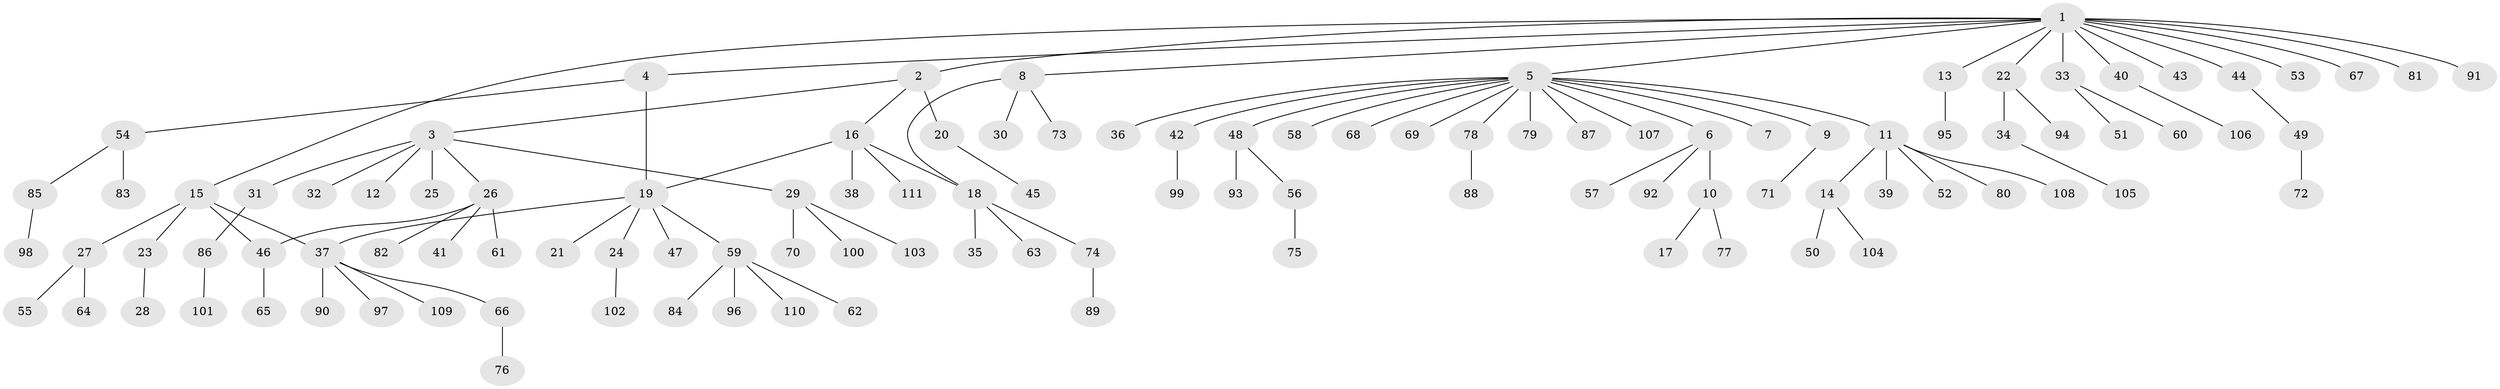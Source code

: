 // Generated by graph-tools (version 1.1) at 2025/35/03/09/25 02:35:18]
// undirected, 111 vertices, 114 edges
graph export_dot {
graph [start="1"]
  node [color=gray90,style=filled];
  1;
  2;
  3;
  4;
  5;
  6;
  7;
  8;
  9;
  10;
  11;
  12;
  13;
  14;
  15;
  16;
  17;
  18;
  19;
  20;
  21;
  22;
  23;
  24;
  25;
  26;
  27;
  28;
  29;
  30;
  31;
  32;
  33;
  34;
  35;
  36;
  37;
  38;
  39;
  40;
  41;
  42;
  43;
  44;
  45;
  46;
  47;
  48;
  49;
  50;
  51;
  52;
  53;
  54;
  55;
  56;
  57;
  58;
  59;
  60;
  61;
  62;
  63;
  64;
  65;
  66;
  67;
  68;
  69;
  70;
  71;
  72;
  73;
  74;
  75;
  76;
  77;
  78;
  79;
  80;
  81;
  82;
  83;
  84;
  85;
  86;
  87;
  88;
  89;
  90;
  91;
  92;
  93;
  94;
  95;
  96;
  97;
  98;
  99;
  100;
  101;
  102;
  103;
  104;
  105;
  106;
  107;
  108;
  109;
  110;
  111;
  1 -- 2;
  1 -- 4;
  1 -- 5;
  1 -- 8;
  1 -- 13;
  1 -- 15;
  1 -- 22;
  1 -- 33;
  1 -- 40;
  1 -- 43;
  1 -- 44;
  1 -- 53;
  1 -- 67;
  1 -- 81;
  1 -- 91;
  2 -- 3;
  2 -- 16;
  2 -- 20;
  3 -- 12;
  3 -- 25;
  3 -- 26;
  3 -- 29;
  3 -- 31;
  3 -- 32;
  4 -- 19;
  4 -- 54;
  5 -- 6;
  5 -- 7;
  5 -- 9;
  5 -- 11;
  5 -- 36;
  5 -- 42;
  5 -- 48;
  5 -- 58;
  5 -- 68;
  5 -- 69;
  5 -- 78;
  5 -- 79;
  5 -- 87;
  5 -- 107;
  6 -- 10;
  6 -- 57;
  6 -- 92;
  8 -- 18;
  8 -- 30;
  8 -- 73;
  9 -- 71;
  10 -- 17;
  10 -- 77;
  11 -- 14;
  11 -- 39;
  11 -- 52;
  11 -- 80;
  11 -- 108;
  13 -- 95;
  14 -- 50;
  14 -- 104;
  15 -- 23;
  15 -- 27;
  15 -- 37;
  15 -- 46;
  16 -- 18;
  16 -- 19;
  16 -- 38;
  16 -- 111;
  18 -- 35;
  18 -- 63;
  18 -- 74;
  19 -- 21;
  19 -- 24;
  19 -- 37;
  19 -- 47;
  19 -- 59;
  20 -- 45;
  22 -- 34;
  22 -- 94;
  23 -- 28;
  24 -- 102;
  26 -- 41;
  26 -- 46;
  26 -- 61;
  26 -- 82;
  27 -- 55;
  27 -- 64;
  29 -- 70;
  29 -- 100;
  29 -- 103;
  31 -- 86;
  33 -- 51;
  33 -- 60;
  34 -- 105;
  37 -- 66;
  37 -- 90;
  37 -- 97;
  37 -- 109;
  40 -- 106;
  42 -- 99;
  44 -- 49;
  46 -- 65;
  48 -- 56;
  48 -- 93;
  49 -- 72;
  54 -- 83;
  54 -- 85;
  56 -- 75;
  59 -- 62;
  59 -- 84;
  59 -- 96;
  59 -- 110;
  66 -- 76;
  74 -- 89;
  78 -- 88;
  85 -- 98;
  86 -- 101;
}
